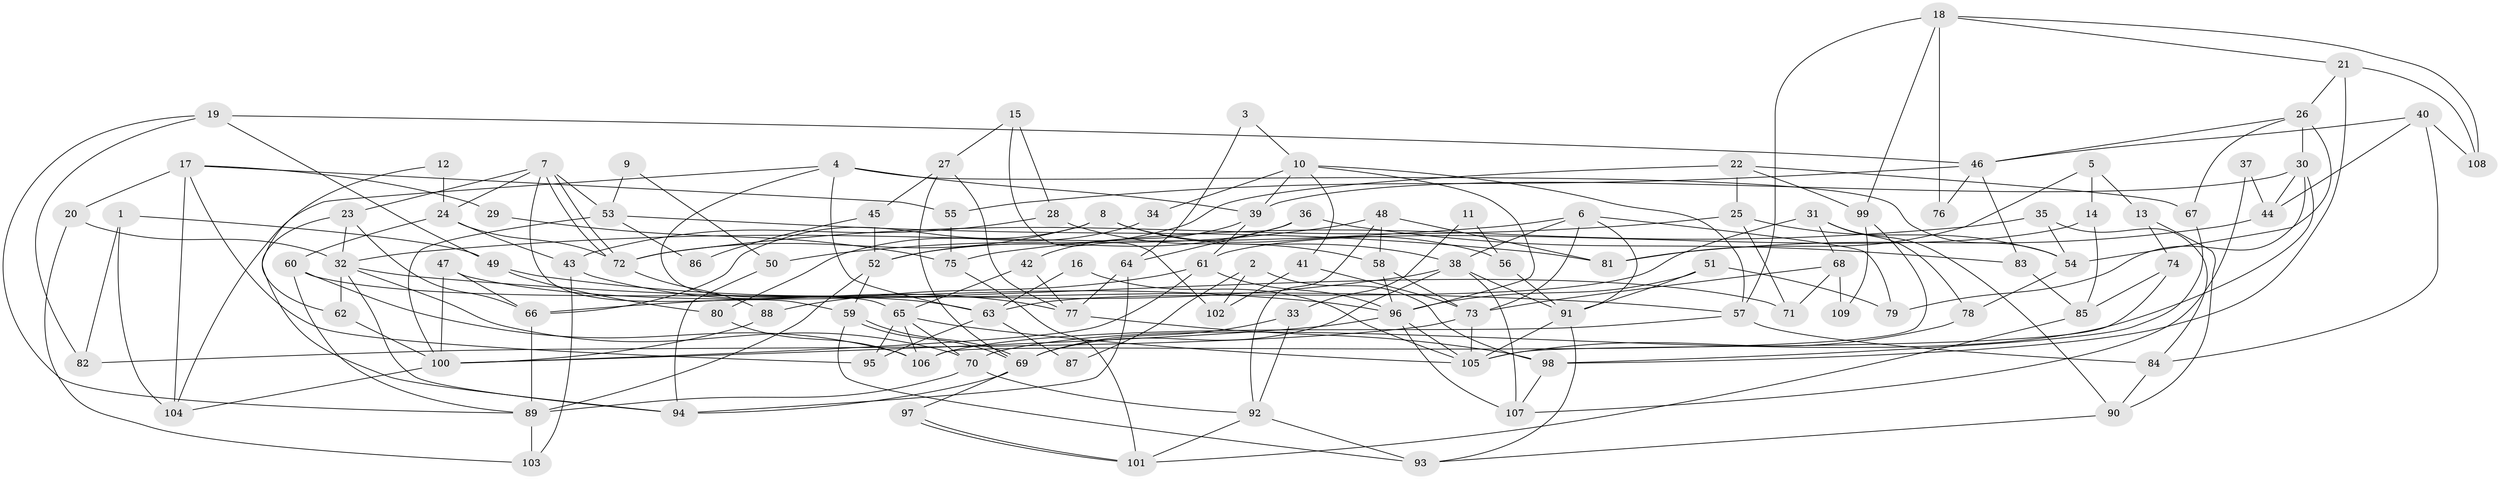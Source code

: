 // Generated by graph-tools (version 1.1) at 2025/51/03/09/25 04:51:35]
// undirected, 109 vertices, 218 edges
graph export_dot {
graph [start="1"]
  node [color=gray90,style=filled];
  1;
  2;
  3;
  4;
  5;
  6;
  7;
  8;
  9;
  10;
  11;
  12;
  13;
  14;
  15;
  16;
  17;
  18;
  19;
  20;
  21;
  22;
  23;
  24;
  25;
  26;
  27;
  28;
  29;
  30;
  31;
  32;
  33;
  34;
  35;
  36;
  37;
  38;
  39;
  40;
  41;
  42;
  43;
  44;
  45;
  46;
  47;
  48;
  49;
  50;
  51;
  52;
  53;
  54;
  55;
  56;
  57;
  58;
  59;
  60;
  61;
  62;
  63;
  64;
  65;
  66;
  67;
  68;
  69;
  70;
  71;
  72;
  73;
  74;
  75;
  76;
  77;
  78;
  79;
  80;
  81;
  82;
  83;
  84;
  85;
  86;
  87;
  88;
  89;
  90;
  91;
  92;
  93;
  94;
  95;
  96;
  97;
  98;
  99;
  100;
  101;
  102;
  103;
  104;
  105;
  106;
  107;
  108;
  109;
  1 -- 104;
  1 -- 49;
  1 -- 82;
  2 -- 102;
  2 -- 98;
  2 -- 87;
  3 -- 10;
  3 -- 64;
  4 -- 39;
  4 -- 54;
  4 -- 63;
  4 -- 65;
  4 -- 104;
  5 -- 81;
  5 -- 14;
  5 -- 13;
  6 -- 38;
  6 -- 32;
  6 -- 73;
  6 -- 79;
  6 -- 91;
  7 -- 23;
  7 -- 72;
  7 -- 72;
  7 -- 24;
  7 -- 53;
  7 -- 59;
  8 -- 72;
  8 -- 66;
  8 -- 38;
  8 -- 56;
  9 -- 53;
  9 -- 50;
  10 -- 39;
  10 -- 57;
  10 -- 34;
  10 -- 41;
  10 -- 96;
  11 -- 33;
  11 -- 56;
  12 -- 24;
  12 -- 62;
  13 -- 90;
  13 -- 74;
  14 -- 85;
  14 -- 61;
  15 -- 27;
  15 -- 28;
  15 -- 102;
  16 -- 63;
  16 -- 105;
  17 -- 55;
  17 -- 104;
  17 -- 20;
  17 -- 29;
  17 -- 95;
  18 -- 57;
  18 -- 108;
  18 -- 21;
  18 -- 76;
  18 -- 99;
  19 -- 82;
  19 -- 89;
  19 -- 46;
  19 -- 49;
  20 -- 32;
  20 -- 103;
  21 -- 98;
  21 -- 26;
  21 -- 108;
  22 -- 99;
  22 -- 25;
  22 -- 52;
  22 -- 67;
  23 -- 66;
  23 -- 94;
  23 -- 32;
  24 -- 72;
  24 -- 43;
  24 -- 60;
  25 -- 71;
  25 -- 54;
  25 -- 72;
  26 -- 67;
  26 -- 30;
  26 -- 46;
  26 -- 54;
  27 -- 69;
  27 -- 77;
  27 -- 45;
  28 -- 58;
  28 -- 43;
  29 -- 75;
  30 -- 79;
  30 -- 39;
  30 -- 44;
  30 -- 70;
  31 -- 90;
  31 -- 63;
  31 -- 68;
  31 -- 78;
  32 -- 70;
  32 -- 57;
  32 -- 62;
  32 -- 94;
  33 -- 69;
  33 -- 92;
  34 -- 80;
  35 -- 54;
  35 -- 84;
  35 -- 75;
  36 -- 83;
  36 -- 52;
  36 -- 64;
  37 -- 107;
  37 -- 44;
  38 -- 91;
  38 -- 66;
  38 -- 69;
  38 -- 107;
  39 -- 42;
  39 -- 61;
  40 -- 44;
  40 -- 46;
  40 -- 84;
  40 -- 108;
  41 -- 73;
  41 -- 102;
  42 -- 77;
  42 -- 65;
  43 -- 103;
  43 -- 77;
  44 -- 81;
  45 -- 52;
  45 -- 86;
  46 -- 55;
  46 -- 76;
  46 -- 83;
  47 -- 100;
  47 -- 66;
  47 -- 71;
  48 -- 92;
  48 -- 58;
  48 -- 50;
  48 -- 81;
  49 -- 96;
  49 -- 80;
  50 -- 94;
  51 -- 91;
  51 -- 96;
  51 -- 79;
  52 -- 59;
  52 -- 89;
  53 -- 100;
  53 -- 81;
  53 -- 86;
  54 -- 78;
  55 -- 75;
  56 -- 91;
  57 -- 106;
  57 -- 84;
  58 -- 73;
  58 -- 96;
  59 -- 69;
  59 -- 69;
  59 -- 93;
  60 -- 63;
  60 -- 89;
  60 -- 106;
  61 -- 100;
  61 -- 88;
  61 -- 96;
  62 -- 100;
  63 -- 95;
  63 -- 87;
  64 -- 94;
  64 -- 77;
  65 -- 70;
  65 -- 95;
  65 -- 105;
  65 -- 106;
  66 -- 89;
  67 -- 98;
  68 -- 73;
  68 -- 71;
  68 -- 109;
  69 -- 94;
  69 -- 97;
  70 -- 89;
  70 -- 92;
  72 -- 88;
  73 -- 105;
  73 -- 82;
  74 -- 105;
  74 -- 85;
  75 -- 101;
  77 -- 98;
  78 -- 105;
  80 -- 106;
  83 -- 85;
  84 -- 90;
  85 -- 101;
  88 -- 100;
  89 -- 103;
  90 -- 93;
  91 -- 105;
  91 -- 93;
  92 -- 93;
  92 -- 101;
  96 -- 100;
  96 -- 105;
  96 -- 107;
  97 -- 101;
  97 -- 101;
  98 -- 107;
  99 -- 106;
  99 -- 109;
  100 -- 104;
}
